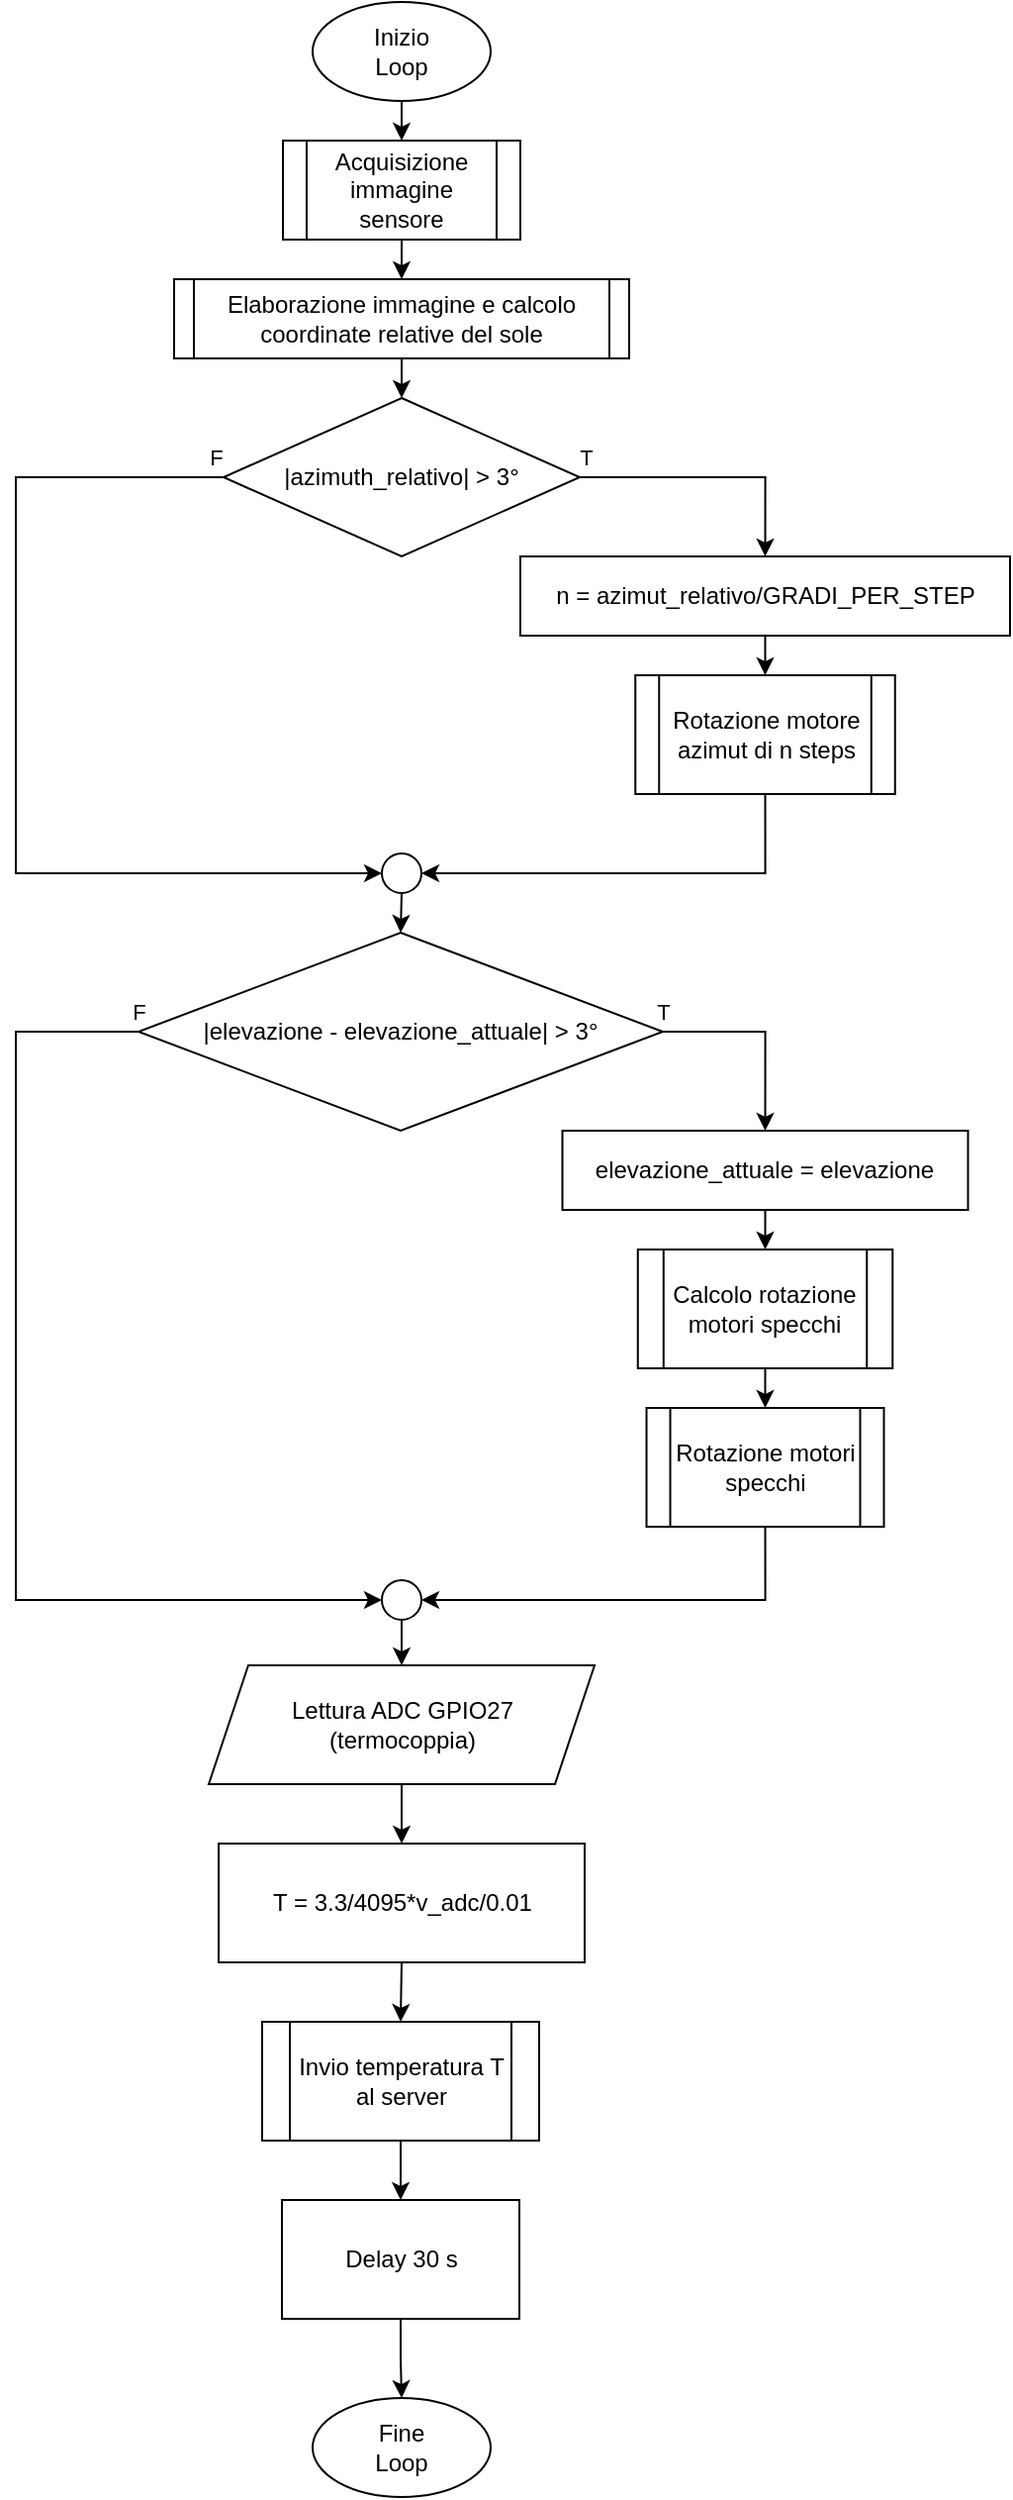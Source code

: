 <mxfile version="14.7.0" type="device"><diagram id="eK8-4zU0Woavwo-oGc4o" name="Page-1"><mxGraphModel dx="1240" dy="649" grid="1" gridSize="10" guides="1" tooltips="1" connect="1" arrows="1" fold="1" page="1" pageScale="1" pageWidth="1169" pageHeight="1654" math="0" shadow="0"><root><mxCell id="0"/><mxCell id="1" parent="0"/><mxCell id="_s7QkjAhDSXQCsSgOdlq-21" style="edgeStyle=orthogonalEdgeStyle;rounded=0;orthogonalLoop=1;jettySize=auto;html=1;exitX=0.5;exitY=1;exitDx=0;exitDy=0;entryX=0.5;entryY=0;entryDx=0;entryDy=0;" edge="1" parent="1" source="_s7QkjAhDSXQCsSgOdlq-1" target="_s7QkjAhDSXQCsSgOdlq-7"><mxGeometry relative="1" as="geometry"/></mxCell><mxCell id="_s7QkjAhDSXQCsSgOdlq-1" value="&lt;div&gt;Inizio&lt;/div&gt;&lt;div&gt;Loop&lt;br&gt;&lt;/div&gt;" style="ellipse;whiteSpace=wrap;html=1;" vertex="1" parent="1"><mxGeometry x="540" y="20" width="90" height="50" as="geometry"/></mxCell><mxCell id="_s7QkjAhDSXQCsSgOdlq-22" style="edgeStyle=orthogonalEdgeStyle;rounded=0;orthogonalLoop=1;jettySize=auto;html=1;exitX=0.5;exitY=1;exitDx=0;exitDy=0;entryX=0.5;entryY=0;entryDx=0;entryDy=0;" edge="1" parent="1" source="_s7QkjAhDSXQCsSgOdlq-7" target="_s7QkjAhDSXQCsSgOdlq-9"><mxGeometry relative="1" as="geometry"/></mxCell><mxCell id="_s7QkjAhDSXQCsSgOdlq-7" value="&lt;div&gt;Acquisizione immagine&lt;/div&gt;&lt;div&gt;sensore&lt;br&gt;&lt;/div&gt;" style="shape=process;whiteSpace=wrap;html=1;backgroundOutline=1;" vertex="1" parent="1"><mxGeometry x="525" y="90" width="120" height="50" as="geometry"/></mxCell><mxCell id="_s7QkjAhDSXQCsSgOdlq-23" style="edgeStyle=orthogonalEdgeStyle;rounded=0;orthogonalLoop=1;jettySize=auto;html=1;exitX=0.5;exitY=1;exitDx=0;exitDy=0;entryX=0.5;entryY=0;entryDx=0;entryDy=0;" edge="1" parent="1" source="_s7QkjAhDSXQCsSgOdlq-9" target="_s7QkjAhDSXQCsSgOdlq-12"><mxGeometry relative="1" as="geometry"/></mxCell><mxCell id="_s7QkjAhDSXQCsSgOdlq-9" value="Elaborazione immagine e calcolo coordinate relative del sole" style="shape=process;whiteSpace=wrap;html=1;backgroundOutline=1;size=0.043;" vertex="1" parent="1"><mxGeometry x="470" y="160" width="230" height="40" as="geometry"/></mxCell><mxCell id="_s7QkjAhDSXQCsSgOdlq-15" style="edgeStyle=orthogonalEdgeStyle;rounded=0;orthogonalLoop=1;jettySize=auto;html=1;exitX=1;exitY=0.5;exitDx=0;exitDy=0;entryX=0.5;entryY=0;entryDx=0;entryDy=0;" edge="1" parent="1" source="_s7QkjAhDSXQCsSgOdlq-12" target="_s7QkjAhDSXQCsSgOdlq-13"><mxGeometry relative="1" as="geometry"/></mxCell><mxCell id="_s7QkjAhDSXQCsSgOdlq-48" value="T" style="edgeLabel;html=1;align=center;verticalAlign=middle;resizable=0;points=[];" vertex="1" connectable="0" parent="_s7QkjAhDSXQCsSgOdlq-15"><mxGeometry x="-0.776" y="-1" relative="1" as="geometry"><mxPoint x="-12" y="-11" as="offset"/></mxGeometry></mxCell><mxCell id="_s7QkjAhDSXQCsSgOdlq-20" style="edgeStyle=orthogonalEdgeStyle;rounded=0;orthogonalLoop=1;jettySize=auto;html=1;exitX=0;exitY=0.5;exitDx=0;exitDy=0;entryX=0;entryY=0.5;entryDx=0;entryDy=0;" edge="1" parent="1" source="_s7QkjAhDSXQCsSgOdlq-12" target="_s7QkjAhDSXQCsSgOdlq-18"><mxGeometry relative="1" as="geometry"><Array as="points"><mxPoint x="390" y="260"/><mxPoint x="390" y="460"/></Array></mxGeometry></mxCell><mxCell id="_s7QkjAhDSXQCsSgOdlq-49" value="F" style="edgeLabel;html=1;align=center;verticalAlign=middle;resizable=0;points=[];" vertex="1" connectable="0" parent="_s7QkjAhDSXQCsSgOdlq-20"><mxGeometry x="-0.906" y="1" relative="1" as="geometry"><mxPoint x="19" y="-11" as="offset"/></mxGeometry></mxCell><mxCell id="_s7QkjAhDSXQCsSgOdlq-12" value="|azimuth_relativo| &amp;gt; 3°" style="rhombus;whiteSpace=wrap;html=1;" vertex="1" parent="1"><mxGeometry x="495" y="220" width="180" height="80" as="geometry"/></mxCell><mxCell id="_s7QkjAhDSXQCsSgOdlq-17" style="edgeStyle=orthogonalEdgeStyle;rounded=0;orthogonalLoop=1;jettySize=auto;html=1;exitX=0.5;exitY=1;exitDx=0;exitDy=0;entryX=0.5;entryY=0;entryDx=0;entryDy=0;" edge="1" parent="1" source="_s7QkjAhDSXQCsSgOdlq-13" target="_s7QkjAhDSXQCsSgOdlq-16"><mxGeometry relative="1" as="geometry"/></mxCell><mxCell id="_s7QkjAhDSXQCsSgOdlq-13" value="n = azimut_relativo/GRADI_PER_STEP" style="rounded=0;whiteSpace=wrap;html=1;" vertex="1" parent="1"><mxGeometry x="645" y="300" width="247.5" height="40" as="geometry"/></mxCell><mxCell id="_s7QkjAhDSXQCsSgOdlq-19" style="edgeStyle=orthogonalEdgeStyle;rounded=0;orthogonalLoop=1;jettySize=auto;html=1;exitX=0.5;exitY=1;exitDx=0;exitDy=0;entryX=1;entryY=0.5;entryDx=0;entryDy=0;" edge="1" parent="1" source="_s7QkjAhDSXQCsSgOdlq-16" target="_s7QkjAhDSXQCsSgOdlq-18"><mxGeometry relative="1" as="geometry"/></mxCell><mxCell id="_s7QkjAhDSXQCsSgOdlq-16" value="&lt;div&gt;Rotazione motore&lt;/div&gt;&lt;div&gt;azimut di n steps&lt;br&gt;&lt;/div&gt;" style="shape=process;whiteSpace=wrap;html=1;backgroundOutline=1;size=0.094;" vertex="1" parent="1"><mxGeometry x="703.13" y="360" width="131.25" height="60" as="geometry"/></mxCell><mxCell id="_s7QkjAhDSXQCsSgOdlq-28" style="edgeStyle=orthogonalEdgeStyle;rounded=0;orthogonalLoop=1;jettySize=auto;html=1;exitX=0.5;exitY=1;exitDx=0;exitDy=0;entryX=0.5;entryY=0;entryDx=0;entryDy=0;" edge="1" parent="1" source="_s7QkjAhDSXQCsSgOdlq-18" target="_s7QkjAhDSXQCsSgOdlq-25"><mxGeometry relative="1" as="geometry"/></mxCell><mxCell id="_s7QkjAhDSXQCsSgOdlq-18" value="" style="ellipse;whiteSpace=wrap;html=1;aspect=fixed;" vertex="1" parent="1"><mxGeometry x="575" y="450" width="20" height="20" as="geometry"/></mxCell><mxCell id="_s7QkjAhDSXQCsSgOdlq-30" style="edgeStyle=orthogonalEdgeStyle;rounded=0;orthogonalLoop=1;jettySize=auto;html=1;exitX=0.5;exitY=1;exitDx=0;exitDy=0;entryX=0.5;entryY=0;entryDx=0;entryDy=0;" edge="1" parent="1" source="_s7QkjAhDSXQCsSgOdlq-24" target="_s7QkjAhDSXQCsSgOdlq-26"><mxGeometry relative="1" as="geometry"/></mxCell><mxCell id="_s7QkjAhDSXQCsSgOdlq-24" value="elevazione_attuale = elevazione" style="rounded=0;whiteSpace=wrap;html=1;" vertex="1" parent="1"><mxGeometry x="666.26" y="590" width="205" height="40" as="geometry"/></mxCell><mxCell id="_s7QkjAhDSXQCsSgOdlq-29" value="T" style="edgeStyle=orthogonalEdgeStyle;rounded=0;orthogonalLoop=1;jettySize=auto;html=1;exitX=1;exitY=0.5;exitDx=0;exitDy=0;entryX=0.5;entryY=0;entryDx=0;entryDy=0;" edge="1" parent="1" source="_s7QkjAhDSXQCsSgOdlq-25" target="_s7QkjAhDSXQCsSgOdlq-24"><mxGeometry x="-1" y="10" relative="1" as="geometry"><Array as="points"><mxPoint x="769" y="540"/></Array><mxPoint as="offset"/></mxGeometry></mxCell><mxCell id="_s7QkjAhDSXQCsSgOdlq-34" value="F" style="edgeStyle=orthogonalEdgeStyle;rounded=0;orthogonalLoop=1;jettySize=auto;html=1;exitX=0;exitY=0.5;exitDx=0;exitDy=0;entryX=0;entryY=0.5;entryDx=0;entryDy=0;" edge="1" parent="1" source="_s7QkjAhDSXQCsSgOdlq-25" target="_s7QkjAhDSXQCsSgOdlq-32"><mxGeometry x="-1" y="-10" relative="1" as="geometry"><Array as="points"><mxPoint x="390" y="540"/><mxPoint x="390" y="827"/></Array><mxPoint as="offset"/></mxGeometry></mxCell><mxCell id="_s7QkjAhDSXQCsSgOdlq-25" value="|elevazione - elevazione_attuale| &amp;gt; 3°" style="rhombus;whiteSpace=wrap;html=1;" vertex="1" parent="1"><mxGeometry x="452" y="490" width="265" height="100" as="geometry"/></mxCell><mxCell id="_s7QkjAhDSXQCsSgOdlq-31" style="edgeStyle=orthogonalEdgeStyle;rounded=0;orthogonalLoop=1;jettySize=auto;html=1;exitX=0.5;exitY=1;exitDx=0;exitDy=0;entryX=0.5;entryY=0;entryDx=0;entryDy=0;" edge="1" parent="1" source="_s7QkjAhDSXQCsSgOdlq-26" target="_s7QkjAhDSXQCsSgOdlq-27"><mxGeometry relative="1" as="geometry"/></mxCell><mxCell id="_s7QkjAhDSXQCsSgOdlq-26" value="Calcolo rotazione motori specchi" style="shape=process;whiteSpace=wrap;html=1;backgroundOutline=1;" vertex="1" parent="1"><mxGeometry x="704.39" y="650" width="128.75" height="60" as="geometry"/></mxCell><mxCell id="_s7QkjAhDSXQCsSgOdlq-33" style="edgeStyle=orthogonalEdgeStyle;rounded=0;orthogonalLoop=1;jettySize=auto;html=1;exitX=0.5;exitY=1;exitDx=0;exitDy=0;entryX=1;entryY=0.5;entryDx=0;entryDy=0;" edge="1" parent="1" source="_s7QkjAhDSXQCsSgOdlq-27" target="_s7QkjAhDSXQCsSgOdlq-32"><mxGeometry relative="1" as="geometry"/></mxCell><mxCell id="_s7QkjAhDSXQCsSgOdlq-27" value="Rotazione motori specchi" style="shape=process;whiteSpace=wrap;html=1;backgroundOutline=1;" vertex="1" parent="1"><mxGeometry x="708.76" y="730" width="120" height="60" as="geometry"/></mxCell><mxCell id="_s7QkjAhDSXQCsSgOdlq-39" style="edgeStyle=orthogonalEdgeStyle;rounded=0;orthogonalLoop=1;jettySize=auto;html=1;exitX=0.5;exitY=1;exitDx=0;exitDy=0;entryX=0.5;entryY=0;entryDx=0;entryDy=0;" edge="1" parent="1" source="_s7QkjAhDSXQCsSgOdlq-32" target="_s7QkjAhDSXQCsSgOdlq-35"><mxGeometry relative="1" as="geometry"/></mxCell><mxCell id="_s7QkjAhDSXQCsSgOdlq-32" value="" style="ellipse;whiteSpace=wrap;html=1;aspect=fixed;" vertex="1" parent="1"><mxGeometry x="575" y="817" width="20" height="20" as="geometry"/></mxCell><mxCell id="_s7QkjAhDSXQCsSgOdlq-40" style="edgeStyle=orthogonalEdgeStyle;rounded=0;orthogonalLoop=1;jettySize=auto;html=1;exitX=0.5;exitY=1;exitDx=0;exitDy=0;entryX=0.5;entryY=0;entryDx=0;entryDy=0;" edge="1" parent="1" source="_s7QkjAhDSXQCsSgOdlq-35" target="_s7QkjAhDSXQCsSgOdlq-36"><mxGeometry relative="1" as="geometry"/></mxCell><mxCell id="_s7QkjAhDSXQCsSgOdlq-35" value="&lt;div&gt;Lettura ADC GPIO27&lt;/div&gt;&lt;div&gt;(termocoppia)&lt;/div&gt;" style="shape=parallelogram;perimeter=parallelogramPerimeter;whiteSpace=wrap;html=1;fixedSize=1;" vertex="1" parent="1"><mxGeometry x="487.5" y="860" width="195" height="60" as="geometry"/></mxCell><mxCell id="_s7QkjAhDSXQCsSgOdlq-41" style="edgeStyle=orthogonalEdgeStyle;rounded=0;orthogonalLoop=1;jettySize=auto;html=1;exitX=0.5;exitY=1;exitDx=0;exitDy=0;entryX=0.5;entryY=0;entryDx=0;entryDy=0;" edge="1" parent="1" source="_s7QkjAhDSXQCsSgOdlq-36" target="_s7QkjAhDSXQCsSgOdlq-38"><mxGeometry relative="1" as="geometry"/></mxCell><mxCell id="_s7QkjAhDSXQCsSgOdlq-36" value="T = 3.3/4095*v_adc/0.01" style="rounded=0;whiteSpace=wrap;html=1;" vertex="1" parent="1"><mxGeometry x="492.5" y="950" width="185" height="60" as="geometry"/></mxCell><mxCell id="_s7QkjAhDSXQCsSgOdlq-45" value="" style="edgeStyle=orthogonalEdgeStyle;rounded=0;orthogonalLoop=1;jettySize=auto;html=1;" edge="1" parent="1" source="_s7QkjAhDSXQCsSgOdlq-38" target="_s7QkjAhDSXQCsSgOdlq-44"><mxGeometry relative="1" as="geometry"/></mxCell><mxCell id="_s7QkjAhDSXQCsSgOdlq-38" value="Invio temperatura T al server" style="shape=process;whiteSpace=wrap;html=1;backgroundOutline=1;" vertex="1" parent="1"><mxGeometry x="514.5" y="1040" width="140" height="60" as="geometry"/></mxCell><mxCell id="_s7QkjAhDSXQCsSgOdlq-42" value="&lt;div&gt;Fine&lt;br&gt;&lt;/div&gt;&lt;div&gt;Loop&lt;br&gt;&lt;/div&gt;" style="ellipse;whiteSpace=wrap;html=1;" vertex="1" parent="1"><mxGeometry x="540" y="1230" width="90" height="50" as="geometry"/></mxCell><mxCell id="_s7QkjAhDSXQCsSgOdlq-46" value="" style="edgeStyle=orthogonalEdgeStyle;rounded=0;orthogonalLoop=1;jettySize=auto;html=1;" edge="1" parent="1" source="_s7QkjAhDSXQCsSgOdlq-44" target="_s7QkjAhDSXQCsSgOdlq-42"><mxGeometry relative="1" as="geometry"/></mxCell><mxCell id="_s7QkjAhDSXQCsSgOdlq-44" value="Delay 30 s" style="rounded=0;whiteSpace=wrap;html=1;" vertex="1" parent="1"><mxGeometry x="524.5" y="1130" width="120" height="60" as="geometry"/></mxCell></root></mxGraphModel></diagram></mxfile>